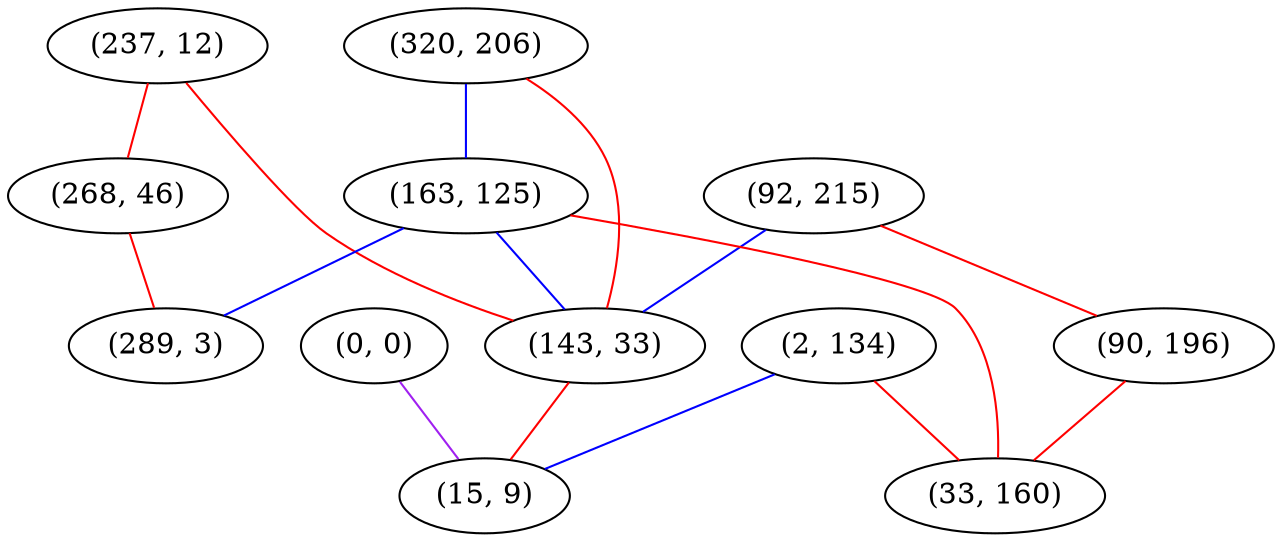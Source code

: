 graph "" {
"(237, 12)";
"(2, 134)";
"(268, 46)";
"(320, 206)";
"(92, 215)";
"(163, 125)";
"(0, 0)";
"(143, 33)";
"(289, 3)";
"(90, 196)";
"(15, 9)";
"(33, 160)";
"(237, 12)" -- "(268, 46)"  [color=red, key=0, weight=1];
"(237, 12)" -- "(143, 33)"  [color=red, key=0, weight=1];
"(2, 134)" -- "(33, 160)"  [color=red, key=0, weight=1];
"(2, 134)" -- "(15, 9)"  [color=blue, key=0, weight=3];
"(268, 46)" -- "(289, 3)"  [color=red, key=0, weight=1];
"(320, 206)" -- "(163, 125)"  [color=blue, key=0, weight=3];
"(320, 206)" -- "(143, 33)"  [color=red, key=0, weight=1];
"(92, 215)" -- "(90, 196)"  [color=red, key=0, weight=1];
"(92, 215)" -- "(143, 33)"  [color=blue, key=0, weight=3];
"(163, 125)" -- "(33, 160)"  [color=red, key=0, weight=1];
"(163, 125)" -- "(289, 3)"  [color=blue, key=0, weight=3];
"(163, 125)" -- "(143, 33)"  [color=blue, key=0, weight=3];
"(0, 0)" -- "(15, 9)"  [color=purple, key=0, weight=4];
"(143, 33)" -- "(15, 9)"  [color=red, key=0, weight=1];
"(90, 196)" -- "(33, 160)"  [color=red, key=0, weight=1];
}
